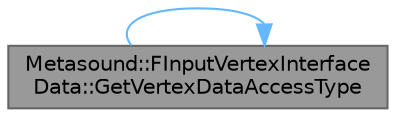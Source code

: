 digraph "Metasound::FInputVertexInterfaceData::GetVertexDataAccessType"
{
 // INTERACTIVE_SVG=YES
 // LATEX_PDF_SIZE
  bgcolor="transparent";
  edge [fontname=Helvetica,fontsize=10,labelfontname=Helvetica,labelfontsize=10];
  node [fontname=Helvetica,fontsize=10,shape=box,height=0.2,width=0.4];
  rankdir="LR";
  Node1 [id="Node000001",label="Metasound::FInputVertexInterface\lData::GetVertexDataAccessType",height=0.2,width=0.4,color="gray40", fillcolor="grey60", style="filled", fontcolor="black",tooltip="Returns the access type of a bound vertex."];
  Node1 -> Node1 [id="edge1_Node000001_Node000001",color="steelblue1",style="solid",tooltip=" "];
}
